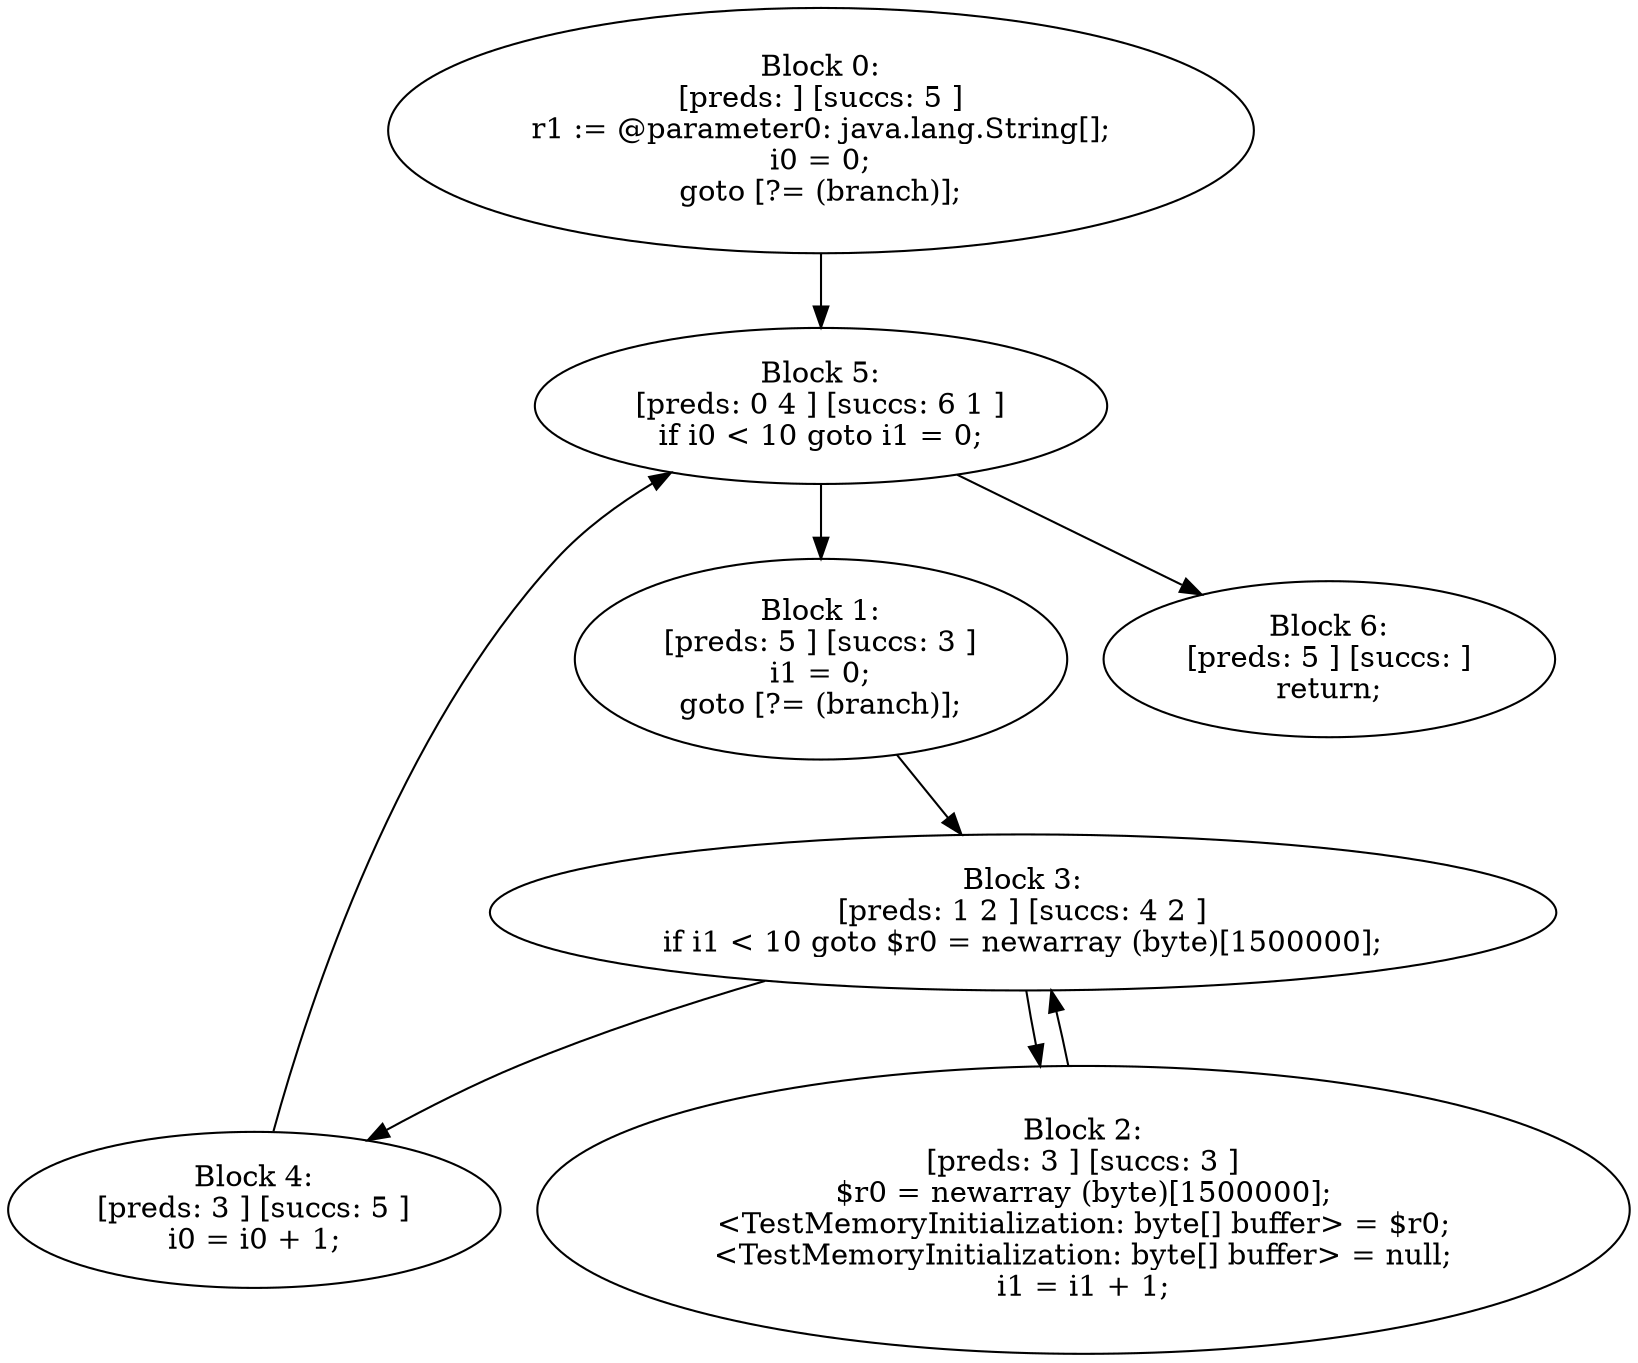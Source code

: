 digraph "unitGraph" {
    "Block 0:
[preds: ] [succs: 5 ]
r1 := @parameter0: java.lang.String[];
i0 = 0;
goto [?= (branch)];
"
    "Block 1:
[preds: 5 ] [succs: 3 ]
i1 = 0;
goto [?= (branch)];
"
    "Block 2:
[preds: 3 ] [succs: 3 ]
$r0 = newarray (byte)[1500000];
<TestMemoryInitialization: byte[] buffer> = $r0;
<TestMemoryInitialization: byte[] buffer> = null;
i1 = i1 + 1;
"
    "Block 3:
[preds: 1 2 ] [succs: 4 2 ]
if i1 < 10 goto $r0 = newarray (byte)[1500000];
"
    "Block 4:
[preds: 3 ] [succs: 5 ]
i0 = i0 + 1;
"
    "Block 5:
[preds: 0 4 ] [succs: 6 1 ]
if i0 < 10 goto i1 = 0;
"
    "Block 6:
[preds: 5 ] [succs: ]
return;
"
    "Block 0:
[preds: ] [succs: 5 ]
r1 := @parameter0: java.lang.String[];
i0 = 0;
goto [?= (branch)];
"->"Block 5:
[preds: 0 4 ] [succs: 6 1 ]
if i0 < 10 goto i1 = 0;
";
    "Block 1:
[preds: 5 ] [succs: 3 ]
i1 = 0;
goto [?= (branch)];
"->"Block 3:
[preds: 1 2 ] [succs: 4 2 ]
if i1 < 10 goto $r0 = newarray (byte)[1500000];
";
    "Block 2:
[preds: 3 ] [succs: 3 ]
$r0 = newarray (byte)[1500000];
<TestMemoryInitialization: byte[] buffer> = $r0;
<TestMemoryInitialization: byte[] buffer> = null;
i1 = i1 + 1;
"->"Block 3:
[preds: 1 2 ] [succs: 4 2 ]
if i1 < 10 goto $r0 = newarray (byte)[1500000];
";
    "Block 3:
[preds: 1 2 ] [succs: 4 2 ]
if i1 < 10 goto $r0 = newarray (byte)[1500000];
"->"Block 4:
[preds: 3 ] [succs: 5 ]
i0 = i0 + 1;
";
    "Block 3:
[preds: 1 2 ] [succs: 4 2 ]
if i1 < 10 goto $r0 = newarray (byte)[1500000];
"->"Block 2:
[preds: 3 ] [succs: 3 ]
$r0 = newarray (byte)[1500000];
<TestMemoryInitialization: byte[] buffer> = $r0;
<TestMemoryInitialization: byte[] buffer> = null;
i1 = i1 + 1;
";
    "Block 4:
[preds: 3 ] [succs: 5 ]
i0 = i0 + 1;
"->"Block 5:
[preds: 0 4 ] [succs: 6 1 ]
if i0 < 10 goto i1 = 0;
";
    "Block 5:
[preds: 0 4 ] [succs: 6 1 ]
if i0 < 10 goto i1 = 0;
"->"Block 6:
[preds: 5 ] [succs: ]
return;
";
    "Block 5:
[preds: 0 4 ] [succs: 6 1 ]
if i0 < 10 goto i1 = 0;
"->"Block 1:
[preds: 5 ] [succs: 3 ]
i1 = 0;
goto [?= (branch)];
";
}

